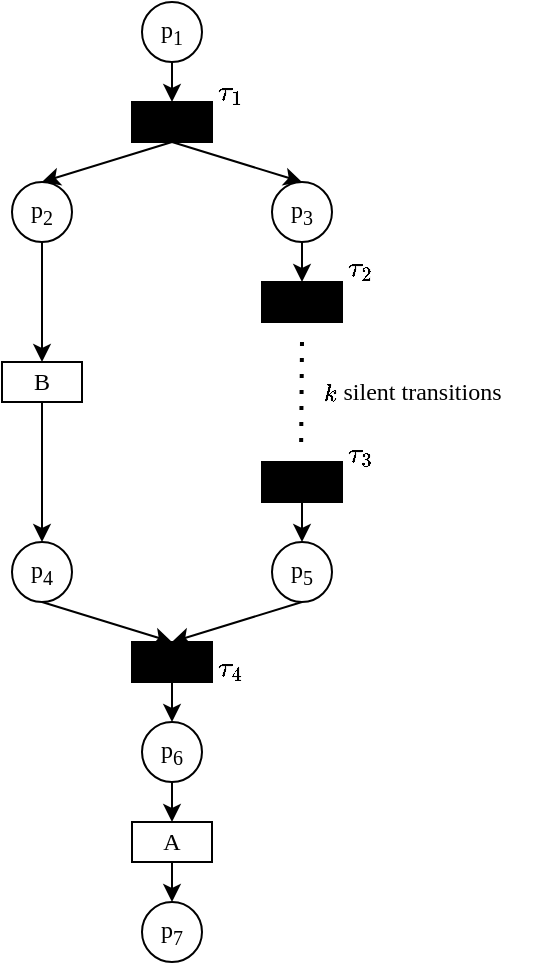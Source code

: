 <mxfile version="27.1.4" pages="2">
  <diagram name="Page-1" id="t-v4UrQDhg3Ys6JVKxCN">
    <mxGraphModel dx="1377" dy="756" grid="0" gridSize="10" guides="1" tooltips="1" connect="1" arrows="1" fold="1" page="1" pageScale="1" pageWidth="400" pageHeight="500" math="1" shadow="0">
      <root>
        <mxCell id="0" />
        <mxCell id="1" parent="0" />
        <mxCell id="KKPDik1fxqIIwcvILY8H-4" value="&lt;font face=&quot;Times New Roman&quot;&gt;p&lt;sub&gt;7&lt;/sub&gt;&lt;/font&gt;" style="ellipse;whiteSpace=wrap;html=1;aspect=fixed;" parent="1" vertex="1">
          <mxGeometry x="185" y="450" width="30" height="30" as="geometry" />
        </mxCell>
        <mxCell id="KKPDik1fxqIIwcvILY8H-7" value="&lt;font face=&quot;Times New Roman&quot;&gt;A&lt;/font&gt;" style="rounded=0;whiteSpace=wrap;html=1;" parent="1" vertex="1">
          <mxGeometry x="180" y="410" width="40" height="20" as="geometry" />
        </mxCell>
        <mxCell id="KKPDik1fxqIIwcvILY8H-12" value="&lt;font face=&quot;Times New Roman&quot;&gt;p&lt;sub&gt;6&lt;/sub&gt;&lt;/font&gt;" style="ellipse;whiteSpace=wrap;html=1;aspect=fixed;" parent="1" vertex="1">
          <mxGeometry x="185" y="360" width="30" height="30" as="geometry" />
        </mxCell>
        <mxCell id="KKPDik1fxqIIwcvILY8H-13" value="" style="rounded=0;whiteSpace=wrap;html=1;fillColor=#000000;" parent="1" vertex="1">
          <mxGeometry x="180" y="320" width="40" height="20" as="geometry" />
        </mxCell>
        <mxCell id="KKPDik1fxqIIwcvILY8H-14" value="&lt;font face=&quot;Times New Roman&quot;&gt;p&lt;sub&gt;5&lt;/sub&gt;&lt;/font&gt;" style="ellipse;whiteSpace=wrap;html=1;aspect=fixed;" parent="1" vertex="1">
          <mxGeometry x="250" y="270" width="30" height="30" as="geometry" />
        </mxCell>
        <mxCell id="KKPDik1fxqIIwcvILY8H-15" value="&lt;font face=&quot;Times New Roman&quot;&gt;p&lt;sub&gt;4&lt;/sub&gt;&lt;/font&gt;" style="ellipse;whiteSpace=wrap;html=1;aspect=fixed;" parent="1" vertex="1">
          <mxGeometry x="120" y="270" width="30" height="30" as="geometry" />
        </mxCell>
        <mxCell id="KKPDik1fxqIIwcvILY8H-16" value="&lt;font face=&quot;Times New Roman&quot;&gt;B&lt;/font&gt;" style="rounded=0;whiteSpace=wrap;html=1;" parent="1" vertex="1">
          <mxGeometry x="115" y="180" width="40" height="20" as="geometry" />
        </mxCell>
        <mxCell id="KKPDik1fxqIIwcvILY8H-17" value="&lt;font face=&quot;Times New Roman&quot;&gt;p&lt;sub&gt;2&lt;/sub&gt;&lt;/font&gt;" style="ellipse;whiteSpace=wrap;html=1;aspect=fixed;" parent="1" vertex="1">
          <mxGeometry x="120" y="90" width="30" height="30" as="geometry" />
        </mxCell>
        <mxCell id="KKPDik1fxqIIwcvILY8H-18" value="" style="rounded=0;whiteSpace=wrap;html=1;fillColor=#000000;" parent="1" vertex="1">
          <mxGeometry x="245" y="230" width="40" height="20" as="geometry" />
        </mxCell>
        <mxCell id="KKPDik1fxqIIwcvILY8H-19" value="" style="rounded=0;whiteSpace=wrap;html=1;fillColor=#000000;" parent="1" vertex="1">
          <mxGeometry x="245" y="140" width="40" height="20" as="geometry" />
        </mxCell>
        <mxCell id="KKPDik1fxqIIwcvILY8H-20" value="" style="rounded=0;whiteSpace=wrap;html=1;fillColor=#000000;" parent="1" vertex="1">
          <mxGeometry x="180" y="50" width="40" height="20" as="geometry" />
        </mxCell>
        <mxCell id="KKPDik1fxqIIwcvILY8H-21" value="&lt;font face=&quot;Times New Roman&quot;&gt;p&lt;sub&gt;1&lt;/sub&gt;&lt;/font&gt;" style="ellipse;whiteSpace=wrap;html=1;aspect=fixed;" parent="1" vertex="1">
          <mxGeometry x="185" width="30" height="30" as="geometry" />
        </mxCell>
        <mxCell id="KKPDik1fxqIIwcvILY8H-22" value="&lt;font face=&quot;Times New Roman&quot;&gt;p&lt;sub&gt;3&lt;/sub&gt;&lt;/font&gt;" style="ellipse;whiteSpace=wrap;html=1;aspect=fixed;" parent="1" vertex="1">
          <mxGeometry x="250" y="90" width="30" height="30" as="geometry" />
        </mxCell>
        <mxCell id="KKPDik1fxqIIwcvILY8H-23" value="" style="endArrow=classic;html=1;rounded=0;exitX=0.5;exitY=1;exitDx=0;exitDy=0;entryX=0.5;entryY=0;entryDx=0;entryDy=0;" parent="1" source="KKPDik1fxqIIwcvILY8H-21" target="KKPDik1fxqIIwcvILY8H-20" edge="1">
          <mxGeometry width="50" height="50" relative="1" as="geometry">
            <mxPoint x="320" y="210" as="sourcePoint" />
            <mxPoint x="370" y="160" as="targetPoint" />
          </mxGeometry>
        </mxCell>
        <mxCell id="KKPDik1fxqIIwcvILY8H-24" value="" style="endArrow=classic;html=1;rounded=0;exitX=0.5;exitY=1;exitDx=0;exitDy=0;entryX=0.5;entryY=0;entryDx=0;entryDy=0;" parent="1" source="KKPDik1fxqIIwcvILY8H-20" target="KKPDik1fxqIIwcvILY8H-22" edge="1">
          <mxGeometry width="50" height="50" relative="1" as="geometry">
            <mxPoint x="320" y="210" as="sourcePoint" />
            <mxPoint x="370" y="160" as="targetPoint" />
          </mxGeometry>
        </mxCell>
        <mxCell id="KKPDik1fxqIIwcvILY8H-25" value="" style="endArrow=classic;html=1;rounded=0;exitX=0.5;exitY=1;exitDx=0;exitDy=0;entryX=0.5;entryY=0;entryDx=0;entryDy=0;" parent="1" source="KKPDik1fxqIIwcvILY8H-20" target="KKPDik1fxqIIwcvILY8H-17" edge="1">
          <mxGeometry width="50" height="50" relative="1" as="geometry">
            <mxPoint x="320" y="210" as="sourcePoint" />
            <mxPoint x="370" y="160" as="targetPoint" />
          </mxGeometry>
        </mxCell>
        <mxCell id="KKPDik1fxqIIwcvILY8H-27" value="" style="endArrow=classic;html=1;rounded=0;exitX=0.5;exitY=1;exitDx=0;exitDy=0;entryX=0.5;entryY=0;entryDx=0;entryDy=0;" parent="1" source="KKPDik1fxqIIwcvILY8H-17" target="KKPDik1fxqIIwcvILY8H-16" edge="1">
          <mxGeometry width="50" height="50" relative="1" as="geometry">
            <mxPoint x="210" y="80" as="sourcePoint" />
            <mxPoint x="145" y="100" as="targetPoint" />
          </mxGeometry>
        </mxCell>
        <mxCell id="KKPDik1fxqIIwcvILY8H-28" value="" style="endArrow=classic;html=1;rounded=0;exitX=0.5;exitY=1;exitDx=0;exitDy=0;entryX=0.5;entryY=0;entryDx=0;entryDy=0;" parent="1" source="KKPDik1fxqIIwcvILY8H-16" target="KKPDik1fxqIIwcvILY8H-15" edge="1">
          <mxGeometry width="50" height="50" relative="1" as="geometry">
            <mxPoint x="145" y="130" as="sourcePoint" />
            <mxPoint x="145" y="190" as="targetPoint" />
          </mxGeometry>
        </mxCell>
        <mxCell id="KKPDik1fxqIIwcvILY8H-29" value="" style="endArrow=classic;html=1;rounded=0;exitX=0.5;exitY=1;exitDx=0;exitDy=0;entryX=0.5;entryY=0;entryDx=0;entryDy=0;" parent="1" source="KKPDik1fxqIIwcvILY8H-15" target="KKPDik1fxqIIwcvILY8H-13" edge="1">
          <mxGeometry width="50" height="50" relative="1" as="geometry">
            <mxPoint x="320" y="210" as="sourcePoint" />
            <mxPoint x="370" y="160" as="targetPoint" />
          </mxGeometry>
        </mxCell>
        <mxCell id="KKPDik1fxqIIwcvILY8H-33" value="" style="endArrow=none;dashed=1;html=1;dashPattern=1 3;strokeWidth=2;rounded=0;" parent="1" edge="1">
          <mxGeometry width="50" height="50" relative="1" as="geometry">
            <mxPoint x="264.58" y="220" as="sourcePoint" />
            <mxPoint x="265" y="170" as="targetPoint" />
          </mxGeometry>
        </mxCell>
        <mxCell id="KKPDik1fxqIIwcvILY8H-37" value="&lt;font face=&quot;Times New Roman&quot;&gt;\(&amp;nbsp;k&amp;nbsp;\) silent transitions&lt;/font&gt;" style="text;html=1;align=center;verticalAlign=middle;resizable=0;points=[];autosize=1;strokeColor=none;fillColor=none;" parent="1" vertex="1">
          <mxGeometry x="255" y="180" width="130" height="30" as="geometry" />
        </mxCell>
        <mxCell id="KKPDik1fxqIIwcvILY8H-38" value="" style="endArrow=classic;html=1;rounded=0;exitX=0.5;exitY=1;exitDx=0;exitDy=0;entryX=0.5;entryY=0;entryDx=0;entryDy=0;" parent="1" source="KKPDik1fxqIIwcvILY8H-22" target="KKPDik1fxqIIwcvILY8H-19" edge="1">
          <mxGeometry width="50" height="50" relative="1" as="geometry">
            <mxPoint x="320" y="210" as="sourcePoint" />
            <mxPoint x="370" y="160" as="targetPoint" />
          </mxGeometry>
        </mxCell>
        <mxCell id="KKPDik1fxqIIwcvILY8H-39" value="" style="endArrow=classic;html=1;rounded=0;exitX=0.5;exitY=1;exitDx=0;exitDy=0;entryX=0.5;entryY=0;entryDx=0;entryDy=0;" parent="1" source="KKPDik1fxqIIwcvILY8H-18" target="KKPDik1fxqIIwcvILY8H-14" edge="1">
          <mxGeometry width="50" height="50" relative="1" as="geometry">
            <mxPoint x="320" y="210" as="sourcePoint" />
            <mxPoint x="370" y="160" as="targetPoint" />
          </mxGeometry>
        </mxCell>
        <mxCell id="KKPDik1fxqIIwcvILY8H-40" value="" style="endArrow=classic;html=1;rounded=0;exitX=0.5;exitY=1;exitDx=0;exitDy=0;entryX=0.5;entryY=0;entryDx=0;entryDy=0;" parent="1" source="KKPDik1fxqIIwcvILY8H-14" target="KKPDik1fxqIIwcvILY8H-13" edge="1">
          <mxGeometry width="50" height="50" relative="1" as="geometry">
            <mxPoint x="145" y="310" as="sourcePoint" />
            <mxPoint x="210" y="330" as="targetPoint" />
          </mxGeometry>
        </mxCell>
        <mxCell id="KKPDik1fxqIIwcvILY8H-41" value="" style="endArrow=classic;html=1;rounded=0;exitX=0.5;exitY=1;exitDx=0;exitDy=0;entryX=0.5;entryY=0;entryDx=0;entryDy=0;" parent="1" source="KKPDik1fxqIIwcvILY8H-13" target="KKPDik1fxqIIwcvILY8H-12" edge="1">
          <mxGeometry width="50" height="50" relative="1" as="geometry">
            <mxPoint x="155" y="320" as="sourcePoint" />
            <mxPoint x="220" y="340" as="targetPoint" />
          </mxGeometry>
        </mxCell>
        <mxCell id="KKPDik1fxqIIwcvILY8H-42" value="" style="endArrow=classic;html=1;rounded=0;exitX=0.5;exitY=1;exitDx=0;exitDy=0;entryX=0.5;entryY=0;entryDx=0;entryDy=0;" parent="1" source="KKPDik1fxqIIwcvILY8H-12" target="KKPDik1fxqIIwcvILY8H-7" edge="1">
          <mxGeometry width="50" height="50" relative="1" as="geometry">
            <mxPoint x="210" y="350" as="sourcePoint" />
            <mxPoint x="210" y="370" as="targetPoint" />
          </mxGeometry>
        </mxCell>
        <mxCell id="KKPDik1fxqIIwcvILY8H-43" value="" style="endArrow=classic;html=1;rounded=0;exitX=0.5;exitY=1;exitDx=0;exitDy=0;entryX=0.5;entryY=0;entryDx=0;entryDy=0;" parent="1" source="KKPDik1fxqIIwcvILY8H-7" target="KKPDik1fxqIIwcvILY8H-4" edge="1">
          <mxGeometry width="50" height="50" relative="1" as="geometry">
            <mxPoint x="210" y="400" as="sourcePoint" />
            <mxPoint x="210" y="420" as="targetPoint" />
          </mxGeometry>
        </mxCell>
        <mxCell id="kCBDgT7o6BG6CXSuEUOb-7" value="&lt;div&gt;\( \tau_1 \)&lt;/div&gt;" style="text;html=1;align=center;verticalAlign=middle;resizable=0;points=[];autosize=1;strokeColor=none;fillColor=none;fontFamily=Helvetica;fontSize=12;fontColor=default;" vertex="1" parent="1">
          <mxGeometry x="192" y="32" width="73" height="26" as="geometry" />
        </mxCell>
        <mxCell id="kCBDgT7o6BG6CXSuEUOb-8" value="&lt;div&gt;\( \tau_2 \)&lt;/div&gt;" style="text;html=1;align=center;verticalAlign=middle;resizable=0;points=[];autosize=1;strokeColor=none;fillColor=none;fontFamily=Helvetica;fontSize=12;fontColor=default;" vertex="1" parent="1">
          <mxGeometry x="257" y="120" width="73" height="26" as="geometry" />
        </mxCell>
        <mxCell id="kCBDgT7o6BG6CXSuEUOb-9" value="&lt;div&gt;\( \tau_3 \)&lt;/div&gt;" style="text;html=1;align=center;verticalAlign=middle;resizable=0;points=[];autosize=1;strokeColor=none;fillColor=none;fontFamily=Helvetica;fontSize=12;fontColor=default;" vertex="1" parent="1">
          <mxGeometry x="257" y="213" width="73" height="26" as="geometry" />
        </mxCell>
        <mxCell id="kCBDgT7o6BG6CXSuEUOb-10" value="&lt;div&gt;\( \tau_4 \)&lt;/div&gt;" style="text;html=1;align=center;verticalAlign=middle;resizable=0;points=[];autosize=1;strokeColor=none;fillColor=none;fontFamily=Helvetica;fontSize=12;fontColor=default;" vertex="1" parent="1">
          <mxGeometry x="192" y="320" width="73" height="26" as="geometry" />
        </mxCell>
      </root>
    </mxGraphModel>
  </diagram>
  <diagram id="lCIeO0ZOoTCmVjGk7bvq" name="Side-2">
    <mxGraphModel grid="1" page="1" gridSize="10" guides="1" tooltips="1" connect="1" arrows="1" fold="1" pageScale="1" pageWidth="827" pageHeight="1169" math="0" shadow="0">
      <root>
        <mxCell id="0" />
        <mxCell id="1" parent="0" />
      </root>
    </mxGraphModel>
  </diagram>
</mxfile>
